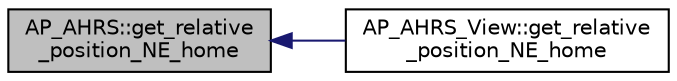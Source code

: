 digraph "AP_AHRS::get_relative_position_NE_home"
{
 // INTERACTIVE_SVG=YES
  edge [fontname="Helvetica",fontsize="10",labelfontname="Helvetica",labelfontsize="10"];
  node [fontname="Helvetica",fontsize="10",shape=record];
  rankdir="LR";
  Node1 [label="AP_AHRS::get_relative\l_position_NE_home",height=0.2,width=0.4,color="black", fillcolor="grey75", style="filled", fontcolor="black"];
  Node1 -> Node2 [dir="back",color="midnightblue",fontsize="10",style="solid",fontname="Helvetica"];
  Node2 [label="AP_AHRS_View::get_relative\l_position_NE_home",height=0.2,width=0.4,color="black", fillcolor="white", style="filled",URL="$classAP__AHRS__View.html#a7c796354b66a214c6a281f6b1d09bd44"];
}

